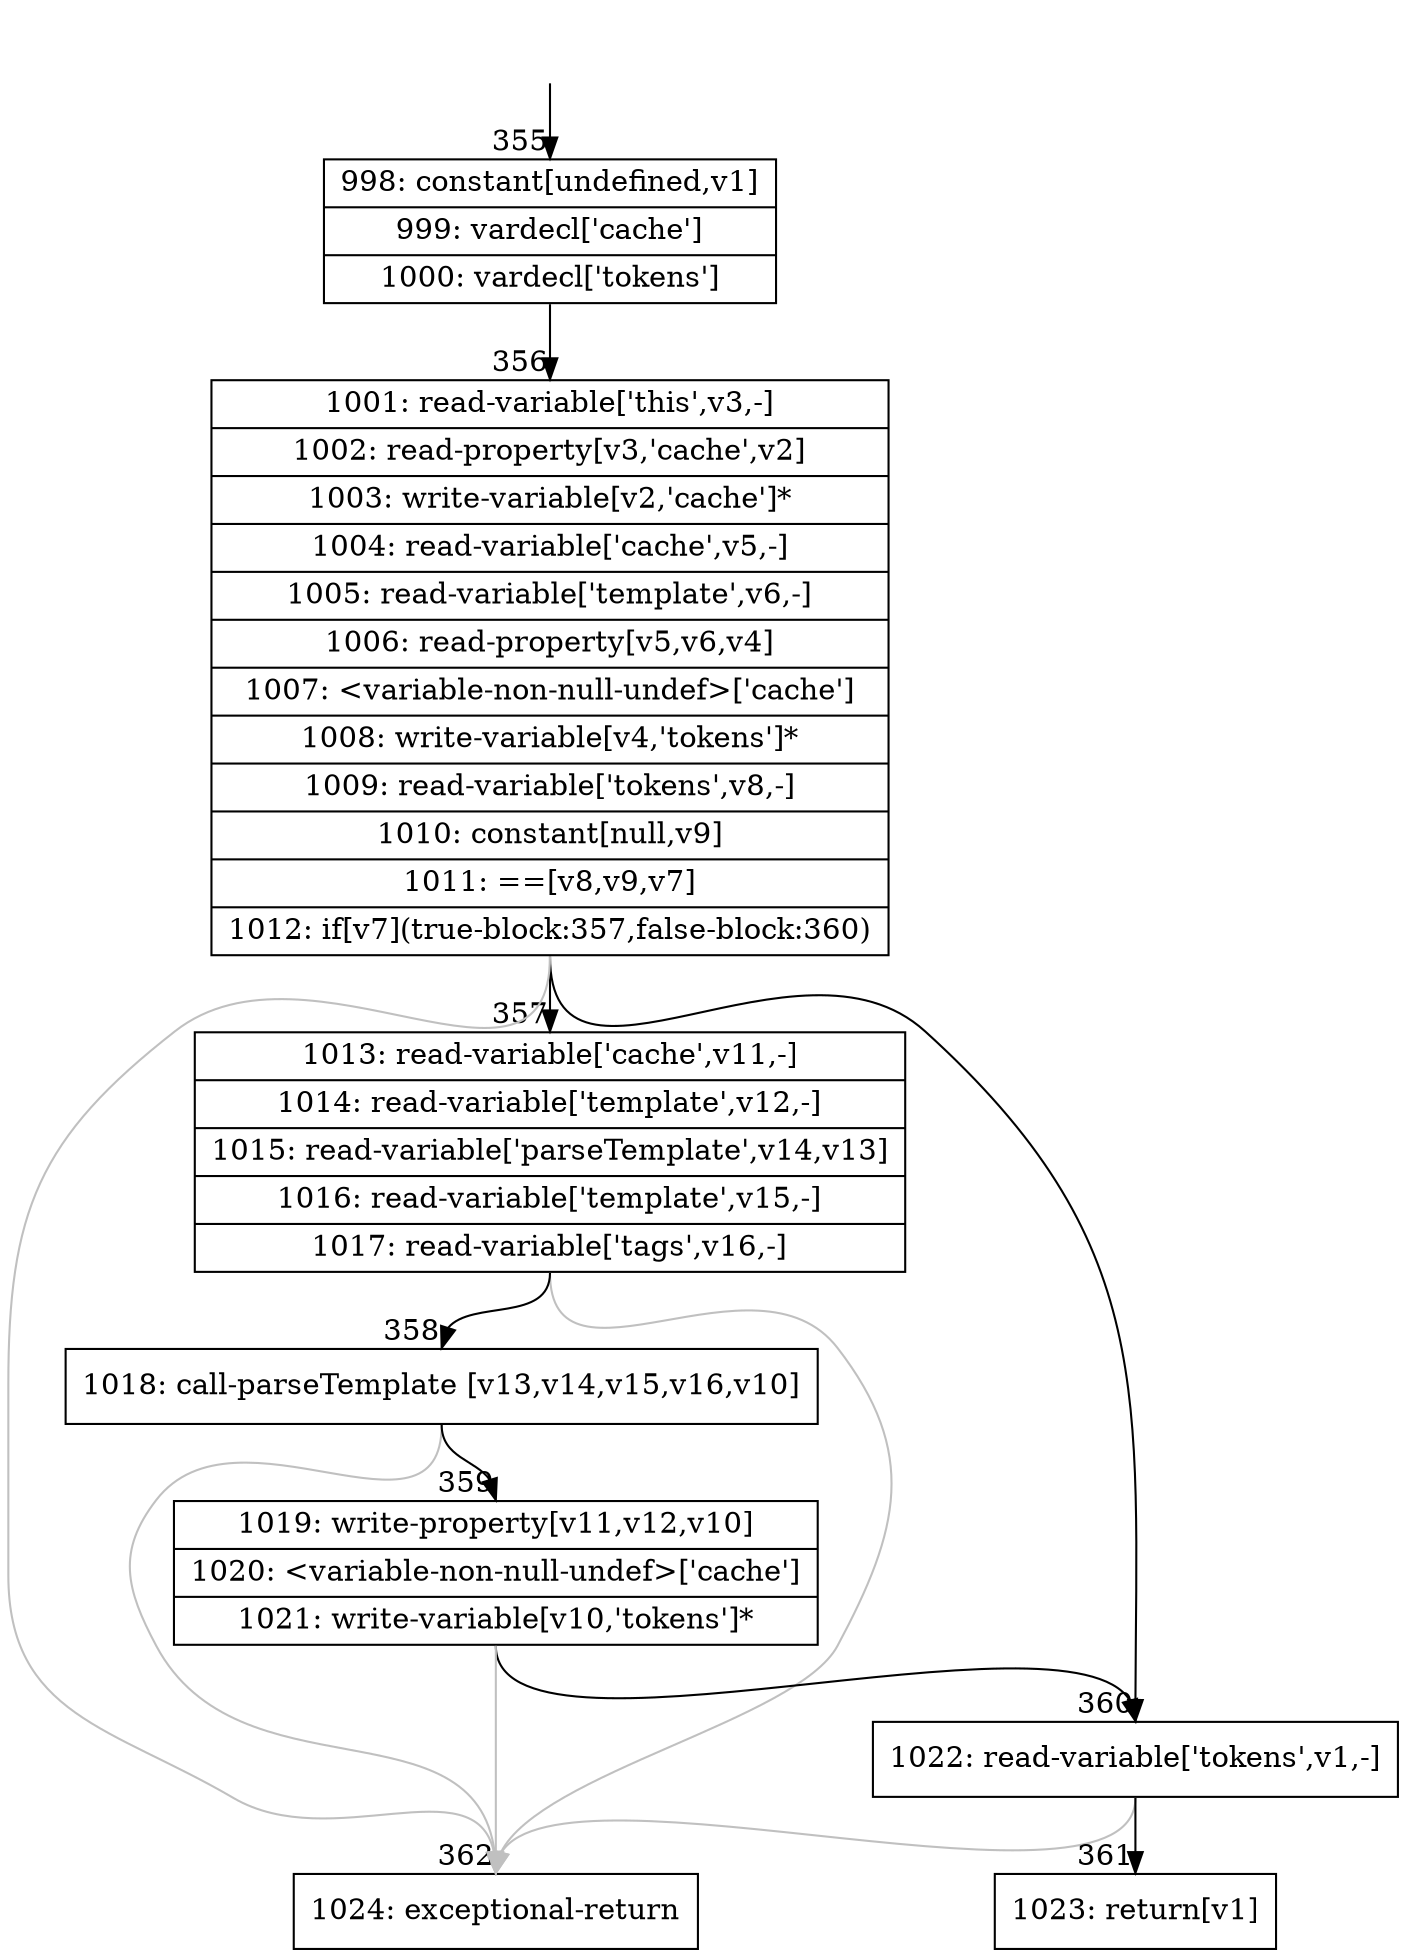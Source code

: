 digraph {
rankdir="TD"
BB_entry24[shape=none,label=""];
BB_entry24 -> BB355 [tailport=s, headport=n, headlabel="    355"]
BB355 [shape=record label="{998: constant[undefined,v1]|999: vardecl['cache']|1000: vardecl['tokens']}" ] 
BB355 -> BB356 [tailport=s, headport=n, headlabel="      356"]
BB356 [shape=record label="{1001: read-variable['this',v3,-]|1002: read-property[v3,'cache',v2]|1003: write-variable[v2,'cache']*|1004: read-variable['cache',v5,-]|1005: read-variable['template',v6,-]|1006: read-property[v5,v6,v4]|1007: \<variable-non-null-undef\>['cache']|1008: write-variable[v4,'tokens']*|1009: read-variable['tokens',v8,-]|1010: constant[null,v9]|1011: ==[v8,v9,v7]|1012: if[v7](true-block:357,false-block:360)}" ] 
BB356 -> BB357 [tailport=s, headport=n, headlabel="      357"]
BB356 -> BB360 [tailport=s, headport=n, headlabel="      360"]
BB356 -> BB362 [tailport=s, headport=n, color=gray, headlabel="      362"]
BB357 [shape=record label="{1013: read-variable['cache',v11,-]|1014: read-variable['template',v12,-]|1015: read-variable['parseTemplate',v14,v13]|1016: read-variable['template',v15,-]|1017: read-variable['tags',v16,-]}" ] 
BB357 -> BB358 [tailport=s, headport=n, headlabel="      358"]
BB357 -> BB362 [tailport=s, headport=n, color=gray]
BB358 [shape=record label="{1018: call-parseTemplate [v13,v14,v15,v16,v10]}" ] 
BB358 -> BB359 [tailport=s, headport=n, headlabel="      359"]
BB358 -> BB362 [tailport=s, headport=n, color=gray]
BB359 [shape=record label="{1019: write-property[v11,v12,v10]|1020: \<variable-non-null-undef\>['cache']|1021: write-variable[v10,'tokens']*}" ] 
BB359 -> BB360 [tailport=s, headport=n]
BB359 -> BB362 [tailport=s, headport=n, color=gray]
BB360 [shape=record label="{1022: read-variable['tokens',v1,-]}" ] 
BB360 -> BB361 [tailport=s, headport=n, headlabel="      361"]
BB360 -> BB362 [tailport=s, headport=n, color=gray]
BB361 [shape=record label="{1023: return[v1]}" ] 
BB362 [shape=record label="{1024: exceptional-return}" ] 
//#$~ 433
}
